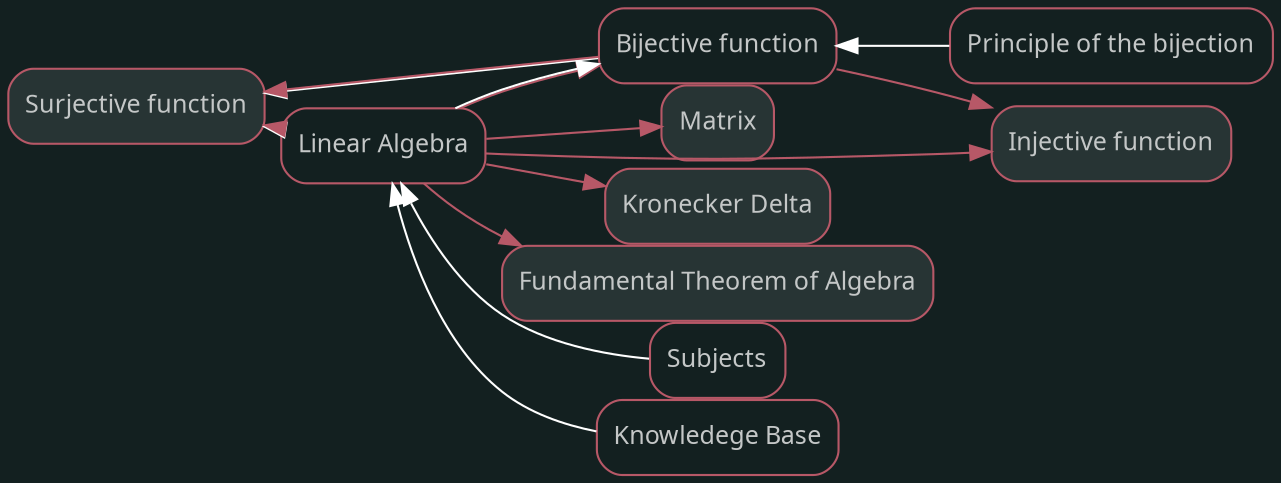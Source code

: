 digraph "Surjective function" {graph [nodesep=0,ranksep=0,rankdir="LR",bgcolor="#132020"];node [shape="rectangle",style="rounded,filled",fontname="sans",fontsize="12px",labelfontname="sans",color="#b75867",fillcolor="#273434",fontcolor="#c4c7c7"];"Surjective function" [label="Surjective function",tooltip="Surjective function",URL="../Surjective function.html",target="_parent"];subgraph "Forward Surjective function" {edge [color="#b75867"];}
node [shape="rectangle",style="rounded",fontname="sans",fontsize="12px",labelfontname="sans",color="#b75867",fillcolor="#FFFFFF",fontcolor="#c4c7c7"];"Linear Algebra" [label="Linear Algebra",tooltip="Linear Algebra",URL="../Linear Algebra.html",target="_parent"];"Bijective function" [label="Bijective function",tooltip="Bijective function",URL="../Bijective function.html",target="_parent"];subgraph "Backward Surjective function" {edge [dir="back",color="#FFFFFF"];"Surjective function" -> "Linear Algebra";"Surjective function" -> "Bijective function";}node [shape="rectangle",style="rounded,filled",fontname="sans",fontsize="12px",labelfontname="sans",color="#b75867",fillcolor="#273434",fontcolor="#c4c7c7"];"Linear Algebra" [label="Linear Algebra",tooltip="Linear Algebra",URL="../Linear Algebra.html",target="_parent"];"Matrix" [label="Matrix",tooltip="Matrix",URL="../Matrix.html",target="_parent"];"Bijective function" [label="Bijective function",tooltip="Bijective function",URL="../Bijective function.html",target="_parent"];"Injective function" [label="Injective function",tooltip="Injective function",URL="../Injective function.html",target="_parent"];"Surjective function" [label="Surjective function",tooltip="Surjective function",URL="../Surjective function.html",target="_parent"];"Kronecker Delta" [label="Kronecker Delta",tooltip="Kronecker Delta",URL="../Kronecker Delta.html",target="_parent"];"Fundamental Theorem of Algebra" [label="Fundamental Theorem of Algebra",tooltip="Fundamental Theorem of Algebra",URL="../Fundamental Theorem of Algebra.html",target="_parent"];subgraph "Forward Linear Algebra" {edge [color="#b75867"];"Linear Algebra" -> "Matrix";"Linear Algebra" -> "Bijective function";"Linear Algebra" -> "Injective function";"Linear Algebra" -> "Surjective function";"Linear Algebra" -> "Kronecker Delta";"Linear Algebra" -> "Fundamental Theorem of Algebra";}
node [shape="rectangle",style="rounded",fontname="sans",fontsize="12px",labelfontname="sans",color="#b75867",fillcolor="#FFFFFF",fontcolor="#c4c7c7"];"Subjects" [label="Subjects",tooltip="Subjects",URL="../Subjects.html",target="_parent"];"Knowledege Base" [label="Knowledege Base",tooltip="Knowledege Base",URL="../Knowledege Base.html",target="_parent"];subgraph "Backward Linear Algebra" {edge [dir="back",color="#FFFFFF"];"Linear Algebra" -> "Subjects";"Linear Algebra" -> "Knowledege Base";}node [shape="rectangle",style="rounded,filled",fontname="sans",fontsize="12px",labelfontname="sans",color="#b75867",fillcolor="#273434",fontcolor="#c4c7c7"];"Bijective function" [label="Bijective function",tooltip="Bijective function",URL="../Bijective function.html",target="_parent"];"Surjective function" [label="Surjective function",tooltip="Surjective function",URL="../Surjective function.html",target="_parent"];"Injective function" [label="Injective function",tooltip="Injective function",URL="../Injective function.html",target="_parent"];subgraph "Forward Bijective function" {edge [color="#b75867"];"Bijective function" -> "Surjective function";"Bijective function" -> "Injective function";}
node [shape="rectangle",style="rounded",fontname="sans",fontsize="12px",labelfontname="sans",color="#b75867",fillcolor="#FFFFFF",fontcolor="#c4c7c7"];"Linear Algebra" [label="Linear Algebra",tooltip="Linear Algebra",URL="../Linear Algebra.html",target="_parent"];"Principle of the bijection" [label="Principle of the bijection",tooltip="Principle of the bijection",URL="../Principle of the bijection.html",target="_parent"];subgraph "Backward Bijective function" {edge [dir="back",color="#FFFFFF"];"Bijective function" -> "Linear Algebra";"Bijective function" -> "Principle of the bijection";}}